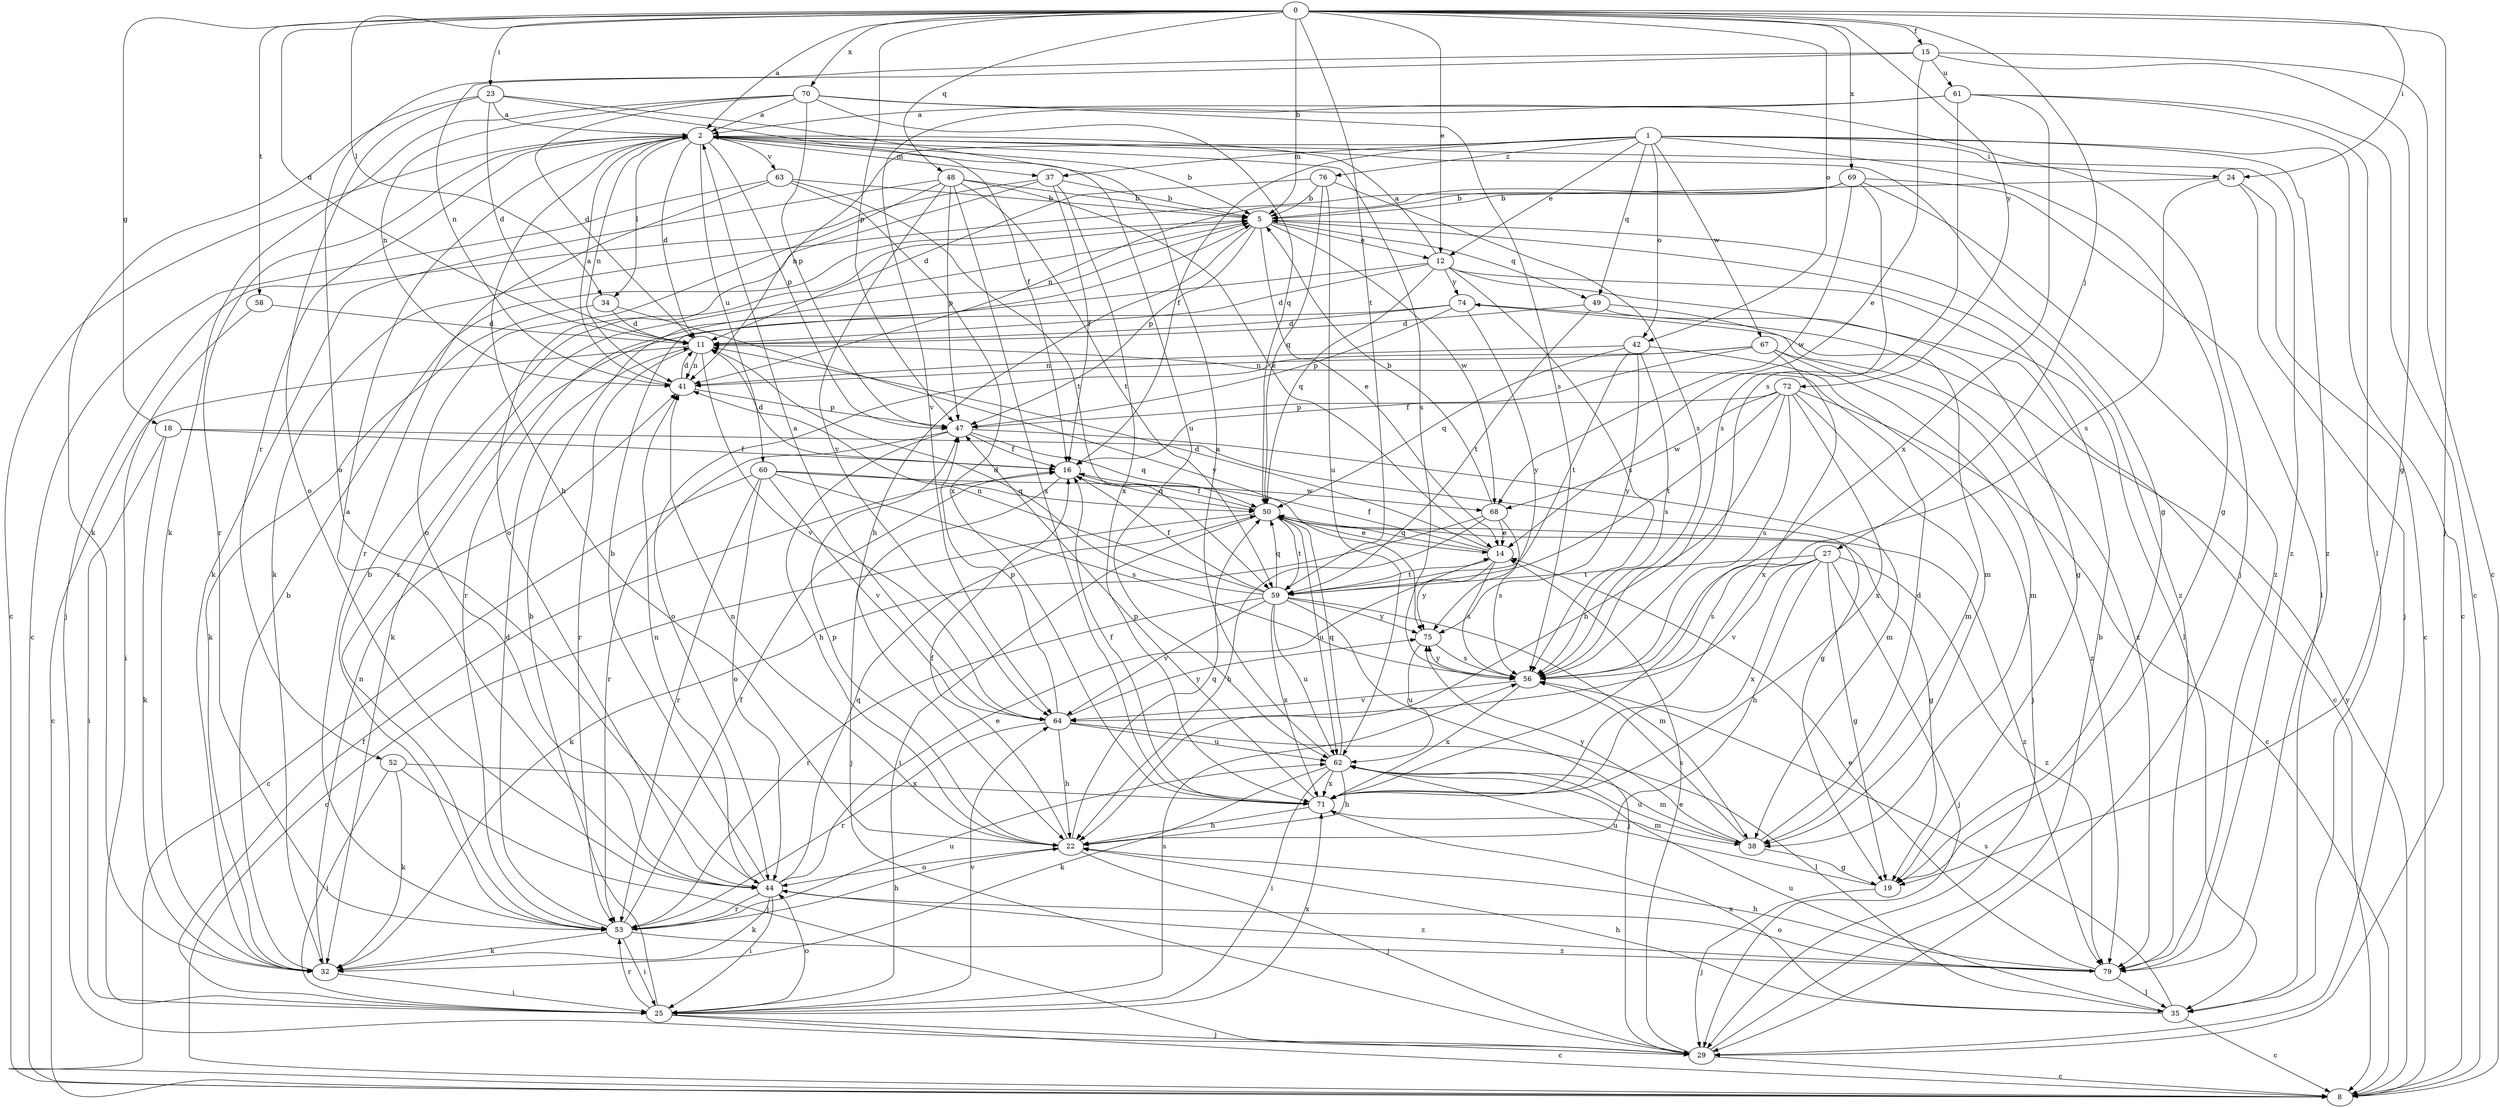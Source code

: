 strict digraph  {
0;
1;
2;
5;
8;
11;
12;
14;
15;
16;
18;
19;
22;
23;
24;
25;
27;
29;
32;
34;
35;
37;
38;
41;
42;
44;
47;
48;
49;
50;
52;
53;
56;
58;
59;
60;
61;
62;
63;
64;
67;
68;
69;
70;
71;
72;
74;
75;
76;
79;
0 -> 2  [label=a];
0 -> 5  [label=b];
0 -> 11  [label=d];
0 -> 12  [label=e];
0 -> 15  [label=f];
0 -> 18  [label=g];
0 -> 23  [label=i];
0 -> 24  [label=i];
0 -> 27  [label=j];
0 -> 29  [label=j];
0 -> 34  [label=l];
0 -> 42  [label=o];
0 -> 47  [label=p];
0 -> 48  [label=q];
0 -> 58  [label=t];
0 -> 59  [label=t];
0 -> 69  [label=x];
0 -> 70  [label=x];
0 -> 72  [label=y];
1 -> 8  [label=c];
1 -> 12  [label=e];
1 -> 16  [label=f];
1 -> 19  [label=g];
1 -> 24  [label=i];
1 -> 37  [label=m];
1 -> 41  [label=n];
1 -> 42  [label=o];
1 -> 49  [label=q];
1 -> 67  [label=w];
1 -> 76  [label=z];
1 -> 79  [label=z];
2 -> 5  [label=b];
2 -> 8  [label=c];
2 -> 11  [label=d];
2 -> 19  [label=g];
2 -> 22  [label=h];
2 -> 34  [label=l];
2 -> 37  [label=m];
2 -> 41  [label=n];
2 -> 47  [label=p];
2 -> 52  [label=r];
2 -> 53  [label=r];
2 -> 56  [label=s];
2 -> 60  [label=u];
2 -> 63  [label=v];
2 -> 79  [label=z];
5 -> 12  [label=e];
5 -> 14  [label=e];
5 -> 22  [label=h];
5 -> 47  [label=p];
5 -> 49  [label=q];
5 -> 53  [label=r];
5 -> 68  [label=w];
5 -> 79  [label=z];
8 -> 74  [label=y];
11 -> 8  [label=c];
11 -> 41  [label=n];
11 -> 53  [label=r];
11 -> 64  [label=v];
12 -> 2  [label=a];
12 -> 11  [label=d];
12 -> 19  [label=g];
12 -> 35  [label=l];
12 -> 50  [label=q];
12 -> 53  [label=r];
12 -> 56  [label=s];
12 -> 74  [label=y];
14 -> 11  [label=d];
14 -> 16  [label=f];
14 -> 50  [label=q];
14 -> 56  [label=s];
14 -> 59  [label=t];
14 -> 75  [label=y];
15 -> 8  [label=c];
15 -> 14  [label=e];
15 -> 19  [label=g];
15 -> 41  [label=n];
15 -> 44  [label=o];
15 -> 61  [label=u];
16 -> 11  [label=d];
16 -> 29  [label=j];
16 -> 50  [label=q];
18 -> 16  [label=f];
18 -> 19  [label=g];
18 -> 25  [label=i];
18 -> 32  [label=k];
19 -> 29  [label=j];
19 -> 62  [label=u];
22 -> 16  [label=f];
22 -> 29  [label=j];
22 -> 41  [label=n];
22 -> 44  [label=o];
22 -> 47  [label=p];
22 -> 50  [label=q];
23 -> 2  [label=a];
23 -> 11  [label=d];
23 -> 16  [label=f];
23 -> 32  [label=k];
23 -> 44  [label=o];
23 -> 62  [label=u];
24 -> 5  [label=b];
24 -> 8  [label=c];
24 -> 29  [label=j];
24 -> 56  [label=s];
25 -> 5  [label=b];
25 -> 8  [label=c];
25 -> 16  [label=f];
25 -> 29  [label=j];
25 -> 44  [label=o];
25 -> 53  [label=r];
25 -> 56  [label=s];
25 -> 64  [label=v];
25 -> 71  [label=x];
27 -> 19  [label=g];
27 -> 22  [label=h];
27 -> 29  [label=j];
27 -> 56  [label=s];
27 -> 59  [label=t];
27 -> 64  [label=v];
27 -> 71  [label=x];
27 -> 79  [label=z];
29 -> 5  [label=b];
29 -> 8  [label=c];
29 -> 14  [label=e];
32 -> 5  [label=b];
32 -> 25  [label=i];
32 -> 41  [label=n];
34 -> 11  [label=d];
34 -> 32  [label=k];
34 -> 75  [label=y];
35 -> 8  [label=c];
35 -> 22  [label=h];
35 -> 56  [label=s];
35 -> 62  [label=u];
35 -> 71  [label=x];
37 -> 5  [label=b];
37 -> 16  [label=f];
37 -> 29  [label=j];
37 -> 44  [label=o];
37 -> 71  [label=x];
38 -> 11  [label=d];
38 -> 19  [label=g];
38 -> 56  [label=s];
38 -> 62  [label=u];
38 -> 75  [label=y];
41 -> 2  [label=a];
41 -> 11  [label=d];
41 -> 47  [label=p];
42 -> 29  [label=j];
42 -> 41  [label=n];
42 -> 50  [label=q];
42 -> 56  [label=s];
42 -> 59  [label=t];
42 -> 75  [label=y];
44 -> 2  [label=a];
44 -> 5  [label=b];
44 -> 14  [label=e];
44 -> 25  [label=i];
44 -> 32  [label=k];
44 -> 41  [label=n];
44 -> 50  [label=q];
44 -> 53  [label=r];
44 -> 79  [label=z];
47 -> 16  [label=f];
47 -> 22  [label=h];
47 -> 38  [label=m];
47 -> 50  [label=q];
47 -> 53  [label=r];
48 -> 5  [label=b];
48 -> 14  [label=e];
48 -> 32  [label=k];
48 -> 44  [label=o];
48 -> 47  [label=p];
48 -> 59  [label=t];
48 -> 64  [label=v];
48 -> 71  [label=x];
49 -> 8  [label=c];
49 -> 11  [label=d];
49 -> 38  [label=m];
49 -> 59  [label=t];
50 -> 8  [label=c];
50 -> 14  [label=e];
50 -> 16  [label=f];
50 -> 19  [label=g];
50 -> 25  [label=i];
50 -> 59  [label=t];
50 -> 62  [label=u];
50 -> 79  [label=z];
52 -> 25  [label=i];
52 -> 29  [label=j];
52 -> 32  [label=k];
52 -> 71  [label=x];
53 -> 5  [label=b];
53 -> 11  [label=d];
53 -> 16  [label=f];
53 -> 22  [label=h];
53 -> 25  [label=i];
53 -> 32  [label=k];
53 -> 62  [label=u];
53 -> 79  [label=z];
56 -> 64  [label=v];
56 -> 71  [label=x];
56 -> 75  [label=y];
58 -> 11  [label=d];
58 -> 25  [label=i];
59 -> 11  [label=d];
59 -> 16  [label=f];
59 -> 29  [label=j];
59 -> 38  [label=m];
59 -> 41  [label=n];
59 -> 50  [label=q];
59 -> 53  [label=r];
59 -> 62  [label=u];
59 -> 64  [label=v];
59 -> 71  [label=x];
59 -> 75  [label=y];
60 -> 8  [label=c];
60 -> 44  [label=o];
60 -> 50  [label=q];
60 -> 53  [label=r];
60 -> 56  [label=s];
60 -> 64  [label=v];
60 -> 68  [label=w];
61 -> 2  [label=a];
61 -> 8  [label=c];
61 -> 35  [label=l];
61 -> 56  [label=s];
61 -> 64  [label=v];
61 -> 71  [label=x];
62 -> 2  [label=a];
62 -> 22  [label=h];
62 -> 25  [label=i];
62 -> 32  [label=k];
62 -> 38  [label=m];
62 -> 50  [label=q];
62 -> 71  [label=x];
63 -> 5  [label=b];
63 -> 8  [label=c];
63 -> 53  [label=r];
63 -> 59  [label=t];
63 -> 71  [label=x];
64 -> 2  [label=a];
64 -> 22  [label=h];
64 -> 35  [label=l];
64 -> 47  [label=p];
64 -> 53  [label=r];
64 -> 62  [label=u];
64 -> 75  [label=y];
67 -> 16  [label=f];
67 -> 38  [label=m];
67 -> 41  [label=n];
67 -> 44  [label=o];
67 -> 71  [label=x];
67 -> 79  [label=z];
68 -> 5  [label=b];
68 -> 14  [label=e];
68 -> 22  [label=h];
68 -> 32  [label=k];
68 -> 56  [label=s];
69 -> 5  [label=b];
69 -> 32  [label=k];
69 -> 35  [label=l];
69 -> 41  [label=n];
69 -> 56  [label=s];
69 -> 68  [label=w];
69 -> 79  [label=z];
70 -> 2  [label=a];
70 -> 11  [label=d];
70 -> 29  [label=j];
70 -> 32  [label=k];
70 -> 41  [label=n];
70 -> 47  [label=p];
70 -> 50  [label=q];
70 -> 56  [label=s];
71 -> 16  [label=f];
71 -> 22  [label=h];
71 -> 38  [label=m];
71 -> 47  [label=p];
72 -> 8  [label=c];
72 -> 22  [label=h];
72 -> 38  [label=m];
72 -> 47  [label=p];
72 -> 56  [label=s];
72 -> 59  [label=t];
72 -> 68  [label=w];
72 -> 71  [label=x];
74 -> 11  [label=d];
74 -> 32  [label=k];
74 -> 47  [label=p];
74 -> 75  [label=y];
74 -> 79  [label=z];
75 -> 56  [label=s];
75 -> 62  [label=u];
76 -> 5  [label=b];
76 -> 11  [label=d];
76 -> 50  [label=q];
76 -> 56  [label=s];
76 -> 62  [label=u];
79 -> 14  [label=e];
79 -> 22  [label=h];
79 -> 35  [label=l];
79 -> 44  [label=o];
}
